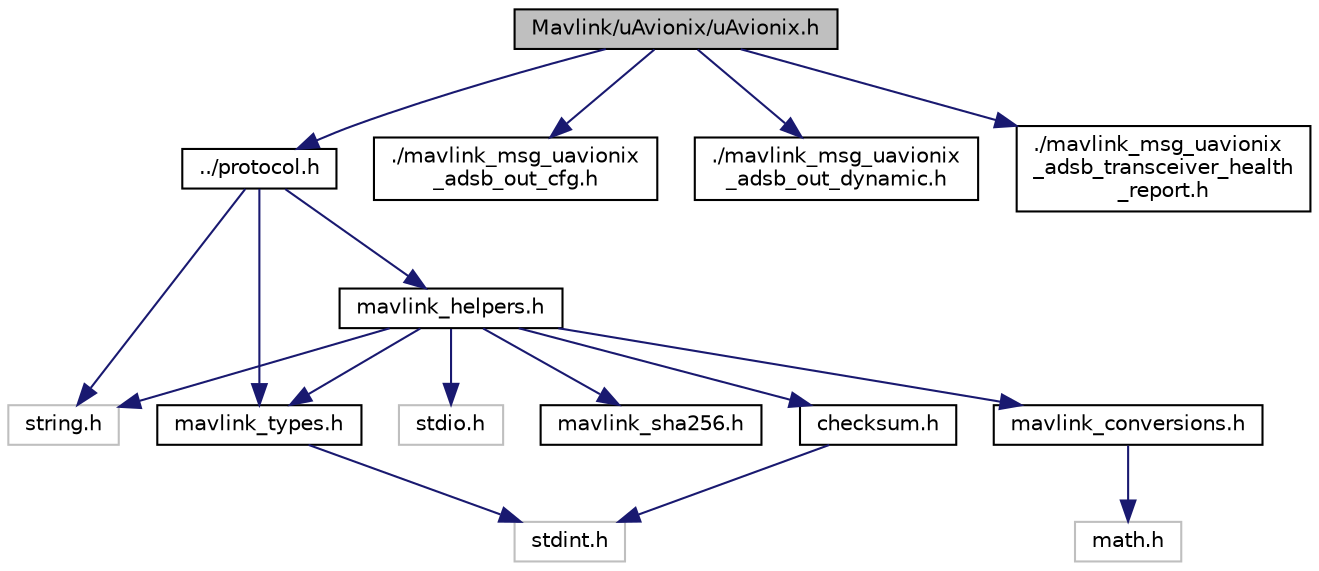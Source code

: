digraph "Mavlink/uAvionix/uAvionix.h"
{
  edge [fontname="Helvetica",fontsize="10",labelfontname="Helvetica",labelfontsize="10"];
  node [fontname="Helvetica",fontsize="10",shape=record];
  Node0 [label="Mavlink/uAvionix/uAvionix.h",height=0.2,width=0.4,color="black", fillcolor="grey75", style="filled", fontcolor="black"];
  Node0 -> Node1 [color="midnightblue",fontsize="10",style="solid",fontname="Helvetica"];
  Node1 [label="../protocol.h",height=0.2,width=0.4,color="black", fillcolor="white", style="filled",URL="$protocol_8h_source.html"];
  Node1 -> Node2 [color="midnightblue",fontsize="10",style="solid",fontname="Helvetica"];
  Node2 [label="string.h",height=0.2,width=0.4,color="grey75", fillcolor="white", style="filled"];
  Node1 -> Node3 [color="midnightblue",fontsize="10",style="solid",fontname="Helvetica"];
  Node3 [label="mavlink_types.h",height=0.2,width=0.4,color="black", fillcolor="white", style="filled",URL="$mavlink__types_8h_source.html"];
  Node3 -> Node4 [color="midnightblue",fontsize="10",style="solid",fontname="Helvetica"];
  Node4 [label="stdint.h",height=0.2,width=0.4,color="grey75", fillcolor="white", style="filled"];
  Node1 -> Node5 [color="midnightblue",fontsize="10",style="solid",fontname="Helvetica"];
  Node5 [label="mavlink_helpers.h",height=0.2,width=0.4,color="black", fillcolor="white", style="filled",URL="$mavlink__helpers_8h_source.html"];
  Node5 -> Node2 [color="midnightblue",fontsize="10",style="solid",fontname="Helvetica"];
  Node5 -> Node6 [color="midnightblue",fontsize="10",style="solid",fontname="Helvetica"];
  Node6 [label="checksum.h",height=0.2,width=0.4,color="black", fillcolor="white", style="filled",URL="$checksum_8h_source.html"];
  Node6 -> Node4 [color="midnightblue",fontsize="10",style="solid",fontname="Helvetica"];
  Node5 -> Node3 [color="midnightblue",fontsize="10",style="solid",fontname="Helvetica"];
  Node5 -> Node7 [color="midnightblue",fontsize="10",style="solid",fontname="Helvetica"];
  Node7 [label="mavlink_conversions.h",height=0.2,width=0.4,color="black", fillcolor="white", style="filled",URL="$mavlink__conversions_8h.html"];
  Node7 -> Node8 [color="midnightblue",fontsize="10",style="solid",fontname="Helvetica"];
  Node8 [label="math.h",height=0.2,width=0.4,color="grey75", fillcolor="white", style="filled"];
  Node5 -> Node9 [color="midnightblue",fontsize="10",style="solid",fontname="Helvetica"];
  Node9 [label="stdio.h",height=0.2,width=0.4,color="grey75", fillcolor="white", style="filled"];
  Node5 -> Node10 [color="midnightblue",fontsize="10",style="solid",fontname="Helvetica"];
  Node10 [label="mavlink_sha256.h",height=0.2,width=0.4,color="black", fillcolor="white", style="filled",URL="$mavlink__sha256_8h_source.html"];
  Node0 -> Node11 [color="midnightblue",fontsize="10",style="solid",fontname="Helvetica"];
  Node11 [label="./mavlink_msg_uavionix\l_adsb_out_cfg.h",height=0.2,width=0.4,color="black", fillcolor="white", style="filled",URL="$mavlink__msg__uavionix__adsb__out__cfg_8h_source.html"];
  Node0 -> Node12 [color="midnightblue",fontsize="10",style="solid",fontname="Helvetica"];
  Node12 [label="./mavlink_msg_uavionix\l_adsb_out_dynamic.h",height=0.2,width=0.4,color="black", fillcolor="white", style="filled",URL="$mavlink__msg__uavionix__adsb__out__dynamic_8h_source.html"];
  Node0 -> Node13 [color="midnightblue",fontsize="10",style="solid",fontname="Helvetica"];
  Node13 [label="./mavlink_msg_uavionix\l_adsb_transceiver_health\l_report.h",height=0.2,width=0.4,color="black", fillcolor="white", style="filled",URL="$mavlink__msg__uavionix__adsb__transceiver__health__report_8h_source.html"];
}
